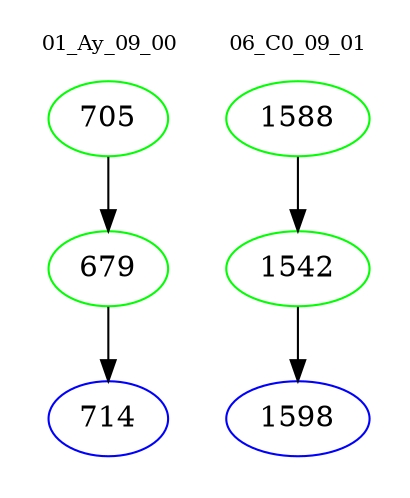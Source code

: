 digraph{
subgraph cluster_0 {
color = white
label = "01_Ay_09_00";
fontsize=10;
T0_705 [label="705", color="green"]
T0_705 -> T0_679 [color="black"]
T0_679 [label="679", color="green"]
T0_679 -> T0_714 [color="black"]
T0_714 [label="714", color="blue"]
}
subgraph cluster_1 {
color = white
label = "06_C0_09_01";
fontsize=10;
T1_1588 [label="1588", color="green"]
T1_1588 -> T1_1542 [color="black"]
T1_1542 [label="1542", color="green"]
T1_1542 -> T1_1598 [color="black"]
T1_1598 [label="1598", color="blue"]
}
}
